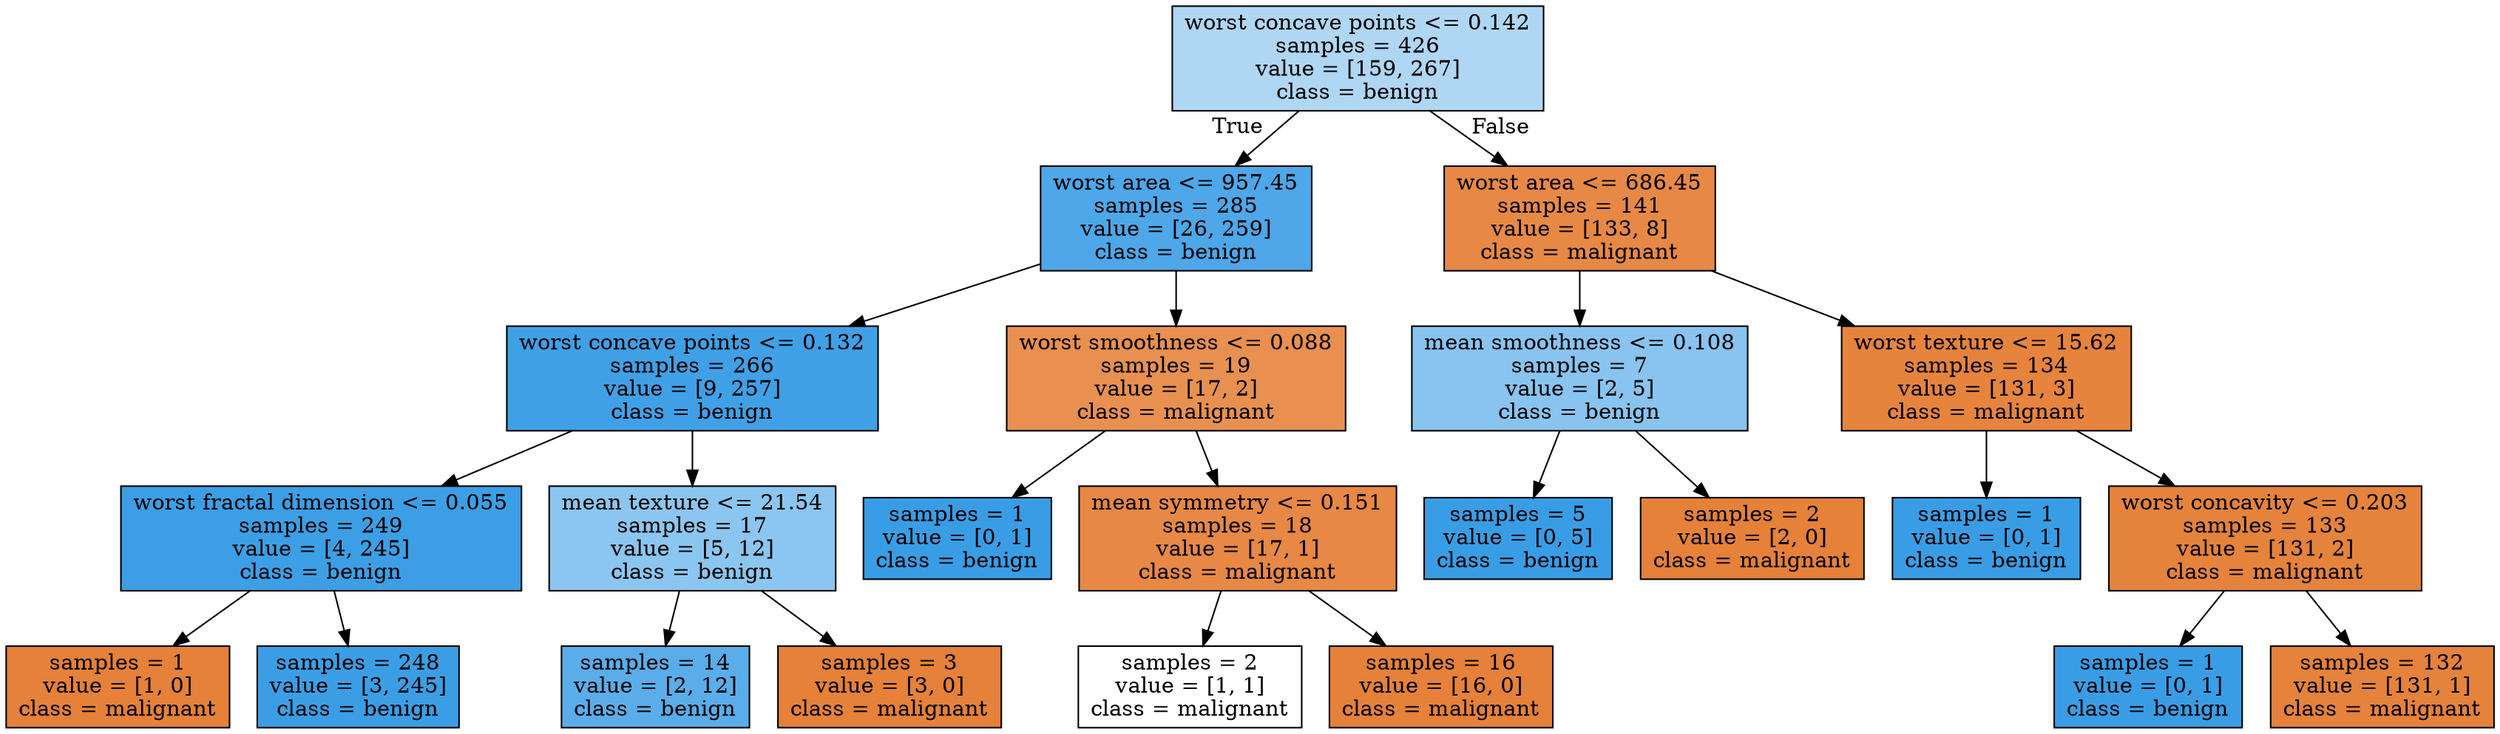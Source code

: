 digraph Tree {
node [shape=box, style="filled", color="black"] ;
0 [label="worst concave points <= 0.142\nsamples = 426\nvalue = [159, 267]\nclass = benign", fillcolor="#afd7f4"] ;
1 [label="worst area <= 957.45\nsamples = 285\nvalue = [26, 259]\nclass = benign", fillcolor="#4da7e8"] ;
0 -> 1 [labeldistance=2.5, labelangle=45, headlabel="True"] ;
2 [label="worst concave points <= 0.132\nsamples = 266\nvalue = [9, 257]\nclass = benign", fillcolor="#40a0e6"] ;
1 -> 2 ;
3 [label="worst fractal dimension <= 0.055\nsamples = 249\nvalue = [4, 245]\nclass = benign", fillcolor="#3c9fe5"] ;
2 -> 3 ;
4 [label="samples = 1\nvalue = [1, 0]\nclass = malignant", fillcolor="#e58139"] ;
3 -> 4 ;
5 [label="samples = 248\nvalue = [3, 245]\nclass = benign", fillcolor="#3b9ee5"] ;
3 -> 5 ;
6 [label="mean texture <= 21.54\nsamples = 17\nvalue = [5, 12]\nclass = benign", fillcolor="#8bc6f0"] ;
2 -> 6 ;
7 [label="samples = 14\nvalue = [2, 12]\nclass = benign", fillcolor="#5aade9"] ;
6 -> 7 ;
8 [label="samples = 3\nvalue = [3, 0]\nclass = malignant", fillcolor="#e58139"] ;
6 -> 8 ;
9 [label="worst smoothness <= 0.088\nsamples = 19\nvalue = [17, 2]\nclass = malignant", fillcolor="#e89050"] ;
1 -> 9 ;
10 [label="samples = 1\nvalue = [0, 1]\nclass = benign", fillcolor="#399de5"] ;
9 -> 10 ;
11 [label="mean symmetry <= 0.151\nsamples = 18\nvalue = [17, 1]\nclass = malignant", fillcolor="#e78845"] ;
9 -> 11 ;
12 [label="samples = 2\nvalue = [1, 1]\nclass = malignant", fillcolor="#ffffff"] ;
11 -> 12 ;
13 [label="samples = 16\nvalue = [16, 0]\nclass = malignant", fillcolor="#e58139"] ;
11 -> 13 ;
14 [label="worst area <= 686.45\nsamples = 141\nvalue = [133, 8]\nclass = malignant", fillcolor="#e78945"] ;
0 -> 14 [labeldistance=2.5, labelangle=-45, headlabel="False"] ;
15 [label="mean smoothness <= 0.108\nsamples = 7\nvalue = [2, 5]\nclass = benign", fillcolor="#88c4ef"] ;
14 -> 15 ;
16 [label="samples = 5\nvalue = [0, 5]\nclass = benign", fillcolor="#399de5"] ;
15 -> 16 ;
17 [label="samples = 2\nvalue = [2, 0]\nclass = malignant", fillcolor="#e58139"] ;
15 -> 17 ;
18 [label="worst texture <= 15.62\nsamples = 134\nvalue = [131, 3]\nclass = malignant", fillcolor="#e6843e"] ;
14 -> 18 ;
19 [label="samples = 1\nvalue = [0, 1]\nclass = benign", fillcolor="#399de5"] ;
18 -> 19 ;
20 [label="worst concavity <= 0.203\nsamples = 133\nvalue = [131, 2]\nclass = malignant", fillcolor="#e5833c"] ;
18 -> 20 ;
21 [label="samples = 1\nvalue = [0, 1]\nclass = benign", fillcolor="#399de5"] ;
20 -> 21 ;
22 [label="samples = 132\nvalue = [131, 1]\nclass = malignant", fillcolor="#e5823b"] ;
20 -> 22 ;
}